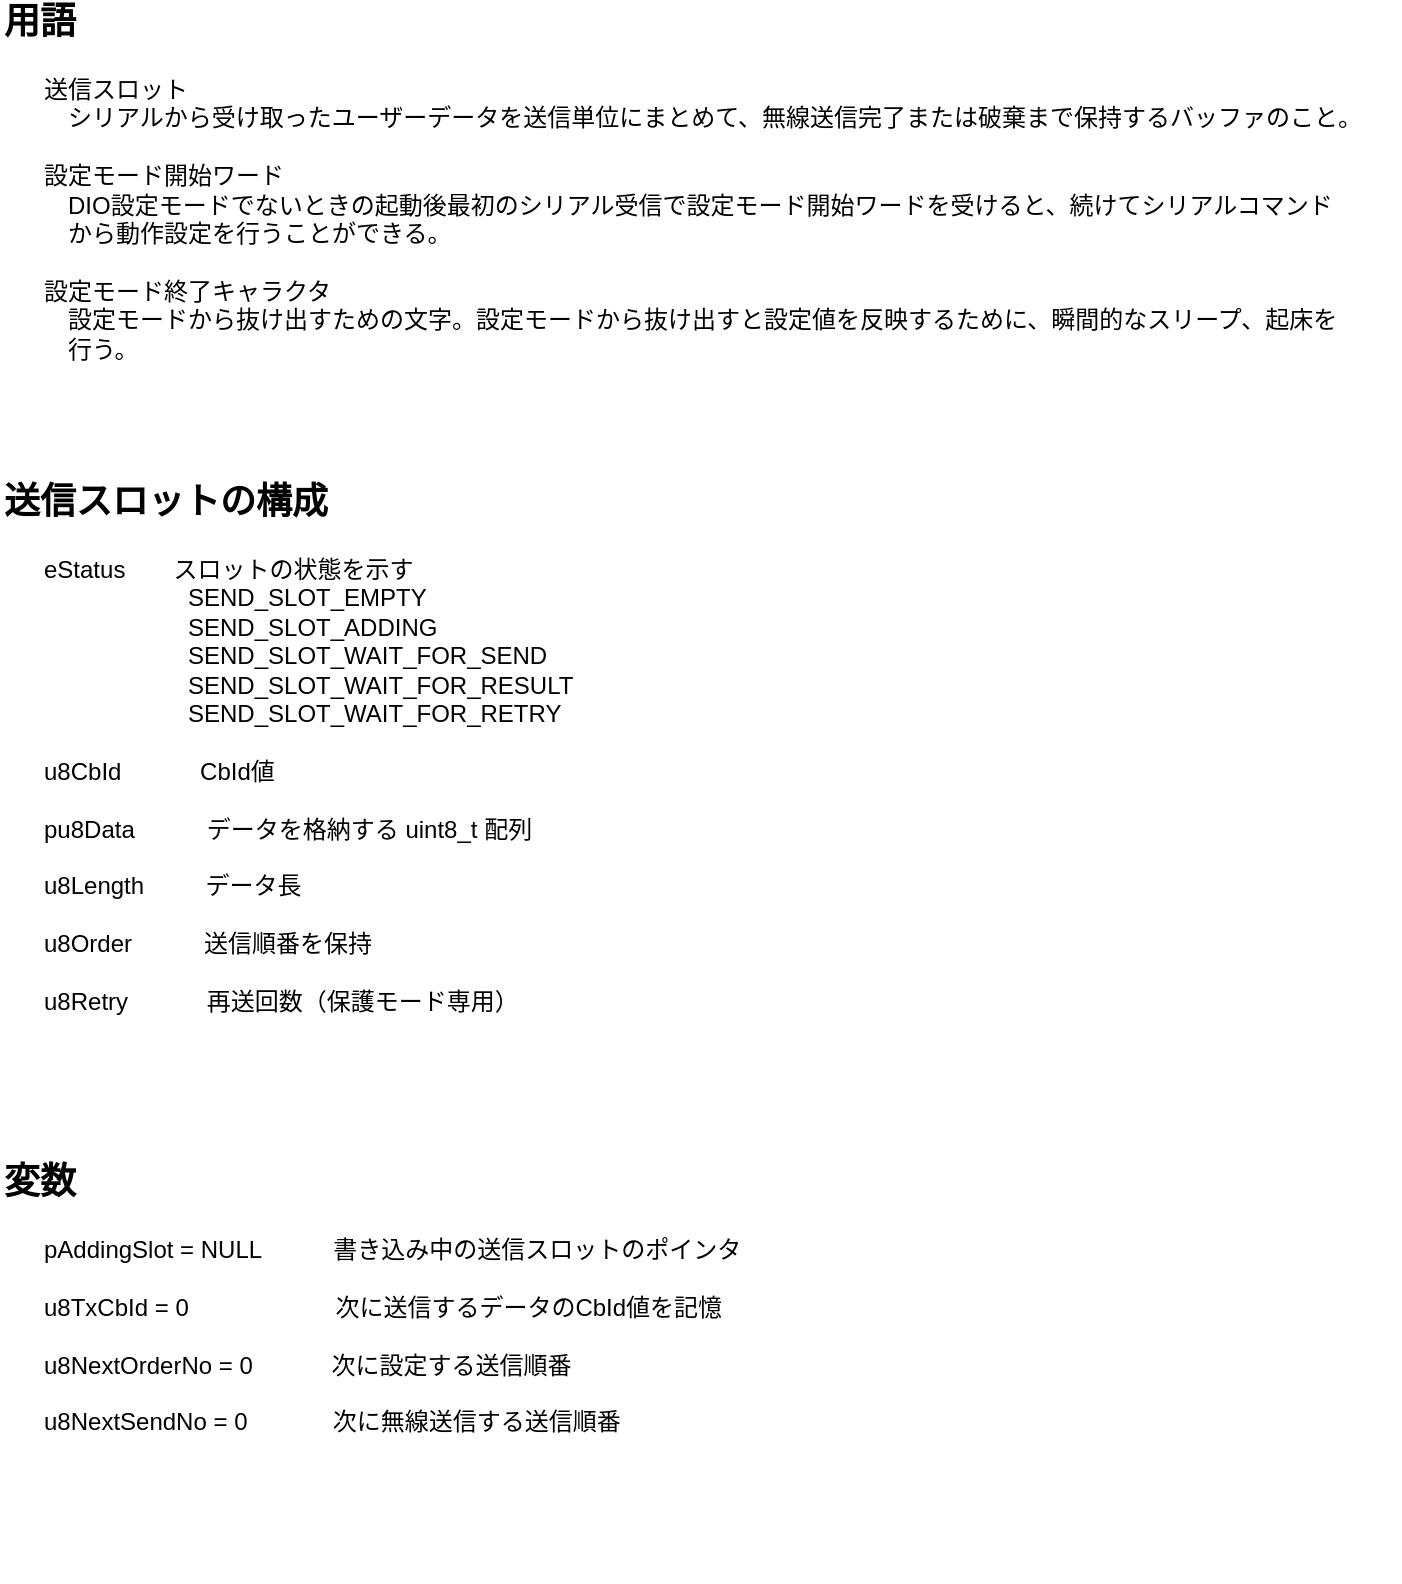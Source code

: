 <mxfile version="12.3.2" type="device" pages="5"><diagram id="QbFv4YXD948YPc8uyTt0" name="用語と変数"><mxGraphModel dx="1086" dy="846" grid="1" gridSize="10" guides="1" tooltips="1" connect="1" arrows="1" fold="1" page="1" pageScale="1" pageWidth="827" pageHeight="1169" math="0" shadow="0"><root><mxCell id="Ko2Glqv8Mco_b8JlfRPy-0"/><mxCell id="Ko2Glqv8Mco_b8JlfRPy-1" parent="Ko2Glqv8Mco_b8JlfRPy-0"/><mxCell id="0BIpGqyRBJr5qFu3ur2M-0" value="pAddingSlot = NULL　　　書き込み中の送信スロットのポインタ&lt;br&gt;&lt;br&gt;u8TxCbId = 0　　　　　&amp;nbsp; &amp;nbsp; 次に送信するデータのCbId値を記憶&lt;br&gt;&lt;br&gt;u8NextOrderNo = 0　　　 次に設定する送信順番&lt;br&gt;&lt;br&gt;u8NextSendNo = 0　　　&amp;nbsp; 次に無線送信する送信順番" style="text;html=1;strokeColor=none;fillColor=none;align=left;verticalAlign=top;whiteSpace=wrap;rounded=0;" parent="Ko2Glqv8Mco_b8JlfRPy-1" vertex="1"><mxGeometry x="100" y="690" width="510" height="180" as="geometry"/></mxCell><mxCell id="9KHZ1VeGvqOLd5n-lbLX-0" value="用語" style="text;html=1;strokeColor=none;fillColor=none;align=left;verticalAlign=middle;whiteSpace=wrap;rounded=0;fontSize=18;fontStyle=1" parent="Ko2Glqv8Mco_b8JlfRPy-1" vertex="1"><mxGeometry x="80" y="80" width="40" height="20" as="geometry"/></mxCell><mxCell id="9KHZ1VeGvqOLd5n-lbLX-1" value="変数" style="text;html=1;strokeColor=none;fillColor=none;align=left;verticalAlign=middle;whiteSpace=wrap;rounded=0;fontSize=18;fontStyle=1" parent="Ko2Glqv8Mco_b8JlfRPy-1" vertex="1"><mxGeometry x="80" y="660" width="40" height="20" as="geometry"/></mxCell><mxCell id="9KHZ1VeGvqOLd5n-lbLX-2" value="送信スロット&lt;br&gt;　シリアルから受け取ったユーザーデータを送信単位にまとめて、無線送信完了または破棄まで保持するバッファのこと。&lt;br&gt;&lt;br&gt;設定モード開始ワード&lt;br&gt;　DIO設定モードでないときの起動後最初のシリアル受信で設定モード開始ワードを受けると、続けてシリアルコマンド&lt;br&gt;　から動作設定を行うことができる。&lt;br&gt;&lt;br&gt;設定モード終了キャラクタ&lt;br&gt;　設定モードから抜け出すための文字。設定モードから抜け出すと設定値を反映するために、瞬間的なスリープ、起床を&lt;br&gt;　行う。" style="text;html=1;strokeColor=none;fillColor=none;align=left;verticalAlign=top;whiteSpace=wrap;rounded=0;" parent="Ko2Glqv8Mco_b8JlfRPy-1" vertex="1"><mxGeometry x="100" y="110" width="680" height="180" as="geometry"/></mxCell><mxCell id="v8dl9XfuLB3Z29JBZZim-0" value="eStatus　　スロットの状態を示す&lt;br&gt;　　　　　　SEND_SLOT_EMPTY&lt;br&gt;　　　　　　SEND_SLOT_ADDING&lt;br&gt;　　　　　　SEND_SLOT_WAIT_FOR_SEND&lt;br&gt;　　　　　　SEND_SLOT_WAIT_FOR_RESULT&lt;br&gt;　　　　　　SEND_SLOT_WAIT_FOR_RETRY&lt;br&gt;&lt;br&gt;u8CbId　　　 CbId値&lt;br&gt;&lt;br&gt;pu8Data　　　データを格納する uint8_t 配列&lt;br&gt;&lt;br&gt;u8Length　　&amp;nbsp; データ長&lt;br&gt;&lt;br&gt;u8Order　　　送信順番を保持&lt;br&gt;&lt;br&gt;u8Retry　　　 再送回数（保護モード専用）" style="text;html=1;strokeColor=none;fillColor=none;align=left;verticalAlign=top;whiteSpace=wrap;rounded=0;" parent="Ko2Glqv8Mco_b8JlfRPy-1" vertex="1"><mxGeometry x="100" y="350" width="510" height="250" as="geometry"/></mxCell><mxCell id="v8dl9XfuLB3Z29JBZZim-1" value="送信スロットの構成" style="text;html=1;strokeColor=none;fillColor=none;align=left;verticalAlign=middle;whiteSpace=wrap;rounded=0;fontSize=18;fontStyle=1" parent="Ko2Glqv8Mco_b8JlfRPy-1" vertex="1"><mxGeometry x="80" y="320" width="210" height="20" as="geometry"/></mxCell></root></mxGraphModel></diagram><diagram id="QYZwt9i4M2S2pmTKlbst" name="無線送信"><mxGraphModel dx="1086" dy="846" grid="1" gridSize="10" guides="1" tooltips="1" connect="1" arrows="0" fold="1" page="1" pageScale="1" pageWidth="827" pageHeight="1169" math="0" shadow="0"><root><mxCell id="0"/><mxCell id="1" parent="0"/><mxCell id="H_7pZfzaLNUkptp9gRQV-2" style="edgeStyle=orthogonalEdgeStyle;rounded=0;orthogonalLoop=1;jettySize=auto;html=1;exitX=0.5;exitY=1;exitDx=0;exitDy=0;entryX=0.5;entryY=0;entryDx=0;entryDy=0;fontSize=18;" parent="1" source="f89M8qwtcarcUwy0nDjI-3" target="H_7pZfzaLNUkptp9gRQV-1" edge="1"><mxGeometry relative="1" as="geometry"/></mxCell><mxCell id="f89M8qwtcarcUwy0nDjI-3" value="無線送信" style="rounded=1;whiteSpace=wrap;html=1;align=center;" parent="1" vertex="1"><mxGeometry x="123.5" y="235" width="120" height="60" as="geometry"/></mxCell><mxCell id="f89M8qwtcarcUwy0nDjI-21" value="無線送信&lt;br&gt;おわり" style="rounded=1;whiteSpace=wrap;html=1;align=center;" parent="1" vertex="1"><mxGeometry x="123.5" y="1040" width="120" height="65" as="geometry"/></mxCell><mxCell id="f89M8qwtcarcUwy0nDjI-32" value="&lt;h1&gt;無線送信&lt;/h1&gt;&lt;p&gt;...&lt;/p&gt;" style="text;html=1;strokeColor=none;fillColor=none;spacing=5;spacingTop=-20;whiteSpace=wrap;overflow=hidden;rounded=0;align=left;" parent="1" vertex="1"><mxGeometry x="50" y="50" width="670" height="80" as="geometry"/></mxCell><mxCell id="H_7pZfzaLNUkptp9gRQV-5" style="edgeStyle=orthogonalEdgeStyle;rounded=0;orthogonalLoop=1;jettySize=auto;html=1;exitX=0.5;exitY=1;exitDx=0;exitDy=0;entryX=0;entryY=0.5;entryDx=0;entryDy=0;fontSize=12;" parent="1" source="H_7pZfzaLNUkptp9gRQV-1" target="H_7pZfzaLNUkptp9gRQV-4" edge="1"><mxGeometry relative="1" as="geometry"/></mxCell><mxCell id="H_7pZfzaLNUkptp9gRQV-11" style="edgeStyle=orthogonalEdgeStyle;rounded=0;orthogonalLoop=1;jettySize=auto;html=1;exitX=0.5;exitY=1;exitDx=0;exitDy=0;entryX=0;entryY=0.5;entryDx=0;entryDy=0;fontSize=12;" parent="1" source="H_7pZfzaLNUkptp9gRQV-1" target="H_7pZfzaLNUkptp9gRQV-7" edge="1"><mxGeometry relative="1" as="geometry"/></mxCell><mxCell id="H_7pZfzaLNUkptp9gRQV-12" style="edgeStyle=orthogonalEdgeStyle;rounded=0;orthogonalLoop=1;jettySize=auto;html=1;exitX=0.5;exitY=1;exitDx=0;exitDy=0;entryX=0;entryY=0.5;entryDx=0;entryDy=0;fontSize=12;" parent="1" source="H_7pZfzaLNUkptp9gRQV-1" target="H_7pZfzaLNUkptp9gRQV-9" edge="1"><mxGeometry relative="1" as="geometry"/></mxCell><mxCell id="H_7pZfzaLNUkptp9gRQV-1" value="&lt;font style=&quot;font-size: 12px&quot;&gt;パケットの種類&lt;/font&gt;" style="rhombus;whiteSpace=wrap;html=1;fontSize=18;align=center;" parent="1" vertex="1"><mxGeometry x="120" y="330" width="127" height="50" as="geometry"/></mxCell><mxCell id="H_7pZfzaLNUkptp9gRQV-20" style="edgeStyle=orthogonalEdgeStyle;rounded=0;orthogonalLoop=1;jettySize=auto;html=1;fontSize=12;entryX=0.5;entryY=0;entryDx=0;entryDy=0;" parent="1" target="f89M8qwtcarcUwy0nDjI-21" edge="1"><mxGeometry relative="1" as="geometry"><mxPoint x="380" y="1030" as="targetPoint"/><Array as="points"><mxPoint x="700" y="500"/><mxPoint x="700" y="1000"/><mxPoint x="184" y="1000"/></Array><mxPoint x="623" y="500" as="sourcePoint"/></mxGeometry></mxCell><mxCell id="D9h271CYttu9hHJt_AQf-2" style="edgeStyle=orthogonalEdgeStyle;rounded=0;orthogonalLoop=1;jettySize=auto;html=1;exitX=0.5;exitY=1;exitDx=0;exitDy=0;entryX=0.211;entryY=0.05;entryDx=0;entryDy=0;entryPerimeter=0;" edge="1" parent="1" source="H_7pZfzaLNUkptp9gRQV-4" target="D9h271CYttu9hHJt_AQf-1"><mxGeometry relative="1" as="geometry"/></mxCell><mxCell id="H_7pZfzaLNUkptp9gRQV-4" value="DataType = bTxProtectMode ? 1 : 0　（送信データモード）&lt;br&gt;CbId = u8TxCbId&lt;br&gt;送信遅延 = 100msなど" style="rounded=0;whiteSpace=wrap;html=1;fontSize=12;align=left;" parent="1" vertex="1"><mxGeometry x="282.5" y="400" width="340" height="60" as="geometry"/></mxCell><mxCell id="H_7pZfzaLNUkptp9gRQV-6" value="通信開始" style="text;html=1;strokeColor=none;fillColor=none;align=left;verticalAlign=middle;whiteSpace=wrap;rounded=0;fontSize=12;" parent="1" vertex="1"><mxGeometry x="187" y="410" width="60" height="20" as="geometry"/></mxCell><mxCell id="H_7pZfzaLNUkptp9gRQV-25" style="edgeStyle=orthogonalEdgeStyle;rounded=0;orthogonalLoop=1;jettySize=auto;html=1;exitX=0.5;exitY=1;exitDx=0;exitDy=0;entryX=0.5;entryY=0;entryDx=0;entryDy=0;fontSize=12;" parent="1" source="PM-rbLeNHVU954Sr_JKM-1" target="H_7pZfzaLNUkptp9gRQV-18" edge="1"><mxGeometry relative="1" as="geometry"><Array as="points"><mxPoint x="451" y="688"/><mxPoint x="450" y="688"/></Array></mxGeometry></mxCell><mxCell id="H_7pZfzaLNUkptp9gRQV-7" value="DataType = 2 + (bTxPrevData ? 1 : 0)（直前のデータの有無）" style="rounded=0;whiteSpace=wrap;html=1;fontSize=12;align=left;" parent="1" vertex="1"><mxGeometry x="280.5" y="550" width="340" height="60" as="geometry"/></mxCell><mxCell id="H_7pZfzaLNUkptp9gRQV-8" value="データ" style="text;html=1;strokeColor=none;fillColor=none;align=left;verticalAlign=middle;whiteSpace=wrap;rounded=0;fontSize=12;" parent="1" vertex="1"><mxGeometry x="185" y="560" width="60" height="20" as="geometry"/></mxCell><mxCell id="vKR5iiXffOteVWy_z5Hz-3" style="edgeStyle=orthogonalEdgeStyle;rounded=0;orthogonalLoop=1;jettySize=auto;html=1;exitX=0.5;exitY=1;exitDx=0;exitDy=0;" edge="1" parent="1" source="H_7pZfzaLNUkptp9gRQV-9"><mxGeometry relative="1" as="geometry"><mxPoint x="450" y="1000" as="targetPoint"/></mxGeometry></mxCell><mxCell id="H_7pZfzaLNUkptp9gRQV-9" value="DataType = 0（規定なし）&lt;br&gt;CbId = 255（固定）" style="rounded=0;whiteSpace=wrap;html=1;fontSize=12;align=left;" parent="1" vertex="1"><mxGeometry x="280" y="880" width="340" height="60" as="geometry"/></mxCell><mxCell id="H_7pZfzaLNUkptp9gRQV-10" value="ビーコン" style="text;html=1;strokeColor=none;fillColor=none;align=left;verticalAlign=middle;whiteSpace=wrap;rounded=0;fontSize=12;" parent="1" vertex="1"><mxGeometry x="184.5" y="890" width="60" height="20" as="geometry"/></mxCell><mxCell id="H_7pZfzaLNUkptp9gRQV-13" value="送信内容" style="text;html=1;strokeColor=none;fillColor=none;align=left;verticalAlign=middle;whiteSpace=wrap;rounded=0;fontSize=12;" parent="1" vertex="1"><mxGeometry x="282.5" y="380" width="50" height="20" as="geometry"/></mxCell><mxCell id="H_7pZfzaLNUkptp9gRQV-14" value="送信内容" style="text;html=1;strokeColor=none;fillColor=none;align=left;verticalAlign=middle;whiteSpace=wrap;rounded=0;fontSize=12;" parent="1" vertex="1"><mxGeometry x="280.5" y="530" width="50" height="20" as="geometry"/></mxCell><mxCell id="H_7pZfzaLNUkptp9gRQV-15" value="送信内容" style="text;html=1;strokeColor=none;fillColor=none;align=left;verticalAlign=middle;whiteSpace=wrap;rounded=0;fontSize=12;" parent="1" vertex="1"><mxGeometry x="280" y="860" width="50" height="20" as="geometry"/></mxCell><mxCell id="H_7pZfzaLNUkptp9gRQV-16" value="bTxPrevData = FALSE　　　　　 直前に送信されたユーザーデータがある" style="text;html=1;strokeColor=none;fillColor=none;align=left;verticalAlign=top;whiteSpace=wrap;rounded=0;" parent="1" vertex="1"><mxGeometry x="50" y="170" width="630" height="70" as="geometry"/></mxCell><mxCell id="H_7pZfzaLNUkptp9gRQV-17" value="ローカル変数" style="text;html=1;strokeColor=none;fillColor=none;align=left;verticalAlign=middle;whiteSpace=wrap;rounded=0;fontSize=18;fontStyle=1" parent="1" vertex="1"><mxGeometry x="50" y="140" width="150" height="20" as="geometry"/></mxCell><mxCell id="vKR5iiXffOteVWy_z5Hz-4" style="edgeStyle=orthogonalEdgeStyle;rounded=0;orthogonalLoop=1;jettySize=auto;html=1;exitX=0.5;exitY=1;exitDx=0;exitDy=0;" edge="1" parent="1" source="H_7pZfzaLNUkptp9gRQV-18"><mxGeometry relative="1" as="geometry"><mxPoint x="700" y="850" as="targetPoint"/><Array as="points"><mxPoint x="450" y="850"/><mxPoint x="700" y="850"/></Array></mxGeometry></mxCell><mxCell id="H_7pZfzaLNUkptp9gRQV-18" value="bTxPrevData = 送信スロットに待機中のデータがある&lt;br&gt;　　　　　　　　　または&lt;br&gt;　　　　　　　送信スロットに書き込み中のデータがある&lt;br&gt;　　　　　　　　　または&lt;br&gt;　　　　　　　シリアル受信バッファにデータがある" style="rounded=0;whiteSpace=wrap;html=1;fontSize=12;align=left;" parent="1" vertex="1"><mxGeometry x="280" y="710" width="340" height="100" as="geometry"/></mxCell><mxCell id="H_7pZfzaLNUkptp9gRQV-23" style="edgeStyle=orthogonalEdgeStyle;rounded=0;orthogonalLoop=1;jettySize=auto;html=1;fontSize=12;exitX=0.5;exitY=1;exitDx=0;exitDy=0;entryX=0.5;entryY=0;entryDx=0;entryDy=0;" parent="1" target="f89M8qwtcarcUwy0nDjI-21" edge="1"><mxGeometry relative="1" as="geometry"><mxPoint x="700" y="900" as="sourcePoint"/><Array as="points"><mxPoint x="700" y="1000"/><mxPoint x="184" y="1000"/></Array><mxPoint x="90" y="920" as="targetPoint"/></mxGeometry></mxCell><mxCell id="P-H8dxZwqBG52K7b-WXK-1" value="パラメータ&lt;br&gt;パケットの種類&lt;br&gt;データの場合はCbId値&lt;br&gt;送信データ&lt;br&gt;" style="text;html=1;strokeColor=none;fillColor=none;align=left;verticalAlign=top;whiteSpace=wrap;rounded=0;" parent="1" vertex="1"><mxGeometry x="282.5" y="230" width="200" height="70" as="geometry"/></mxCell><mxCell id="D9h271CYttu9hHJt_AQf-1" value="u8TxCbId = (u8TxCbId + 1) &amp;amp; 127" style="rounded=0;whiteSpace=wrap;html=1;" vertex="1" parent="1"><mxGeometry x="402.5" y="480" width="220" height="40" as="geometry"/></mxCell><mxCell id="vKR5iiXffOteVWy_z5Hz-2" style="edgeStyle=orthogonalEdgeStyle;rounded=0;orthogonalLoop=1;jettySize=auto;html=1;exitX=1;exitY=0.5;exitDx=0;exitDy=0;" edge="1" parent="1" source="PM-rbLeNHVU954Sr_JKM-1"><mxGeometry relative="1" as="geometry"><mxPoint x="700" y="665" as="targetPoint"/></mxGeometry></mxCell><mxCell id="PM-rbLeNHVU954Sr_JKM-1" value="bTxProtectMode" style="rhombus;whiteSpace=wrap;html=1;" parent="1" vertex="1"><mxGeometry x="389" y="640" width="122" height="50" as="geometry"/></mxCell><mxCell id="D9h271CYttu9hHJt_AQf-3" style="edgeStyle=orthogonalEdgeStyle;rounded=0;orthogonalLoop=1;jettySize=auto;html=1;exitX=0.5;exitY=1;exitDx=0;exitDy=0;entryX=0.5;entryY=0;entryDx=0;entryDy=0;fontSize=12;" edge="1" parent="1" source="H_7pZfzaLNUkptp9gRQV-7" target="PM-rbLeNHVU954Sr_JKM-1"><mxGeometry relative="1" as="geometry"><mxPoint x="451" y="610" as="sourcePoint"/><mxPoint x="450" y="765" as="targetPoint"/><Array as="points"/></mxGeometry></mxCell></root></mxGraphModel></diagram><diagram id="nY34ciYJP2TuwOXVZ7hc" name="シリアル受信"><mxGraphModel dx="1086" dy="846" grid="1" gridSize="10" guides="1" tooltips="1" connect="1" arrows="1" fold="1" page="1" pageScale="1" pageWidth="827" pageHeight="1169" math="0" shadow="0"><root><mxCell id="TzbE94d7r-cWoUQsYpiA-0"/><mxCell id="TzbE94d7r-cWoUQsYpiA-1" parent="TzbE94d7r-cWoUQsYpiA-0"/><mxCell id="dMmdW_-ptsBmL1NIkPlI-18" style="edgeStyle=orthogonalEdgeStyle;rounded=0;orthogonalLoop=1;jettySize=auto;html=1;exitX=0.5;exitY=1;exitDx=0;exitDy=0;entryX=0.5;entryY=0;entryDx=0;entryDy=0;" parent="TzbE94d7r-cWoUQsYpiA-1" source="lP3Qb4XeWK8fjfX_IG4D-1" target="lP3Qb4XeWK8fjfX_IG4D-6" edge="1"><mxGeometry relative="1" as="geometry"><mxPoint x="180" y="210" as="targetPoint"/></mxGeometry></mxCell><mxCell id="lP3Qb4XeWK8fjfX_IG4D-1" value="シリアル受信" style="rounded=1;whiteSpace=wrap;html=1;align=center;" parent="TzbE94d7r-cWoUQsYpiA-1" vertex="1"><mxGeometry x="120" y="165" width="120" height="60" as="geometry"/></mxCell><mxCell id="lP3Qb4XeWK8fjfX_IG4D-2" value="&lt;h1&gt;シリアル受信&lt;/h1&gt;&lt;p&gt;EVENT_TICK_TIMERから呼び出される。&lt;br&gt;&lt;/p&gt;" style="text;html=1;strokeColor=none;fillColor=none;spacing=5;spacingTop=-20;whiteSpace=wrap;overflow=hidden;rounded=0;align=left;" parent="TzbE94d7r-cWoUQsYpiA-1" vertex="1"><mxGeometry x="40" y="20" width="310" height="80" as="geometry"/></mxCell><mxCell id="lP3Qb4XeWK8fjfX_IG4D-3" value="ローカル変数" style="text;html=1;strokeColor=none;fillColor=none;align=left;verticalAlign=middle;whiteSpace=wrap;rounded=0;fontSize=18;fontStyle=1" parent="TzbE94d7r-cWoUQsYpiA-1" vertex="1"><mxGeometry x="398.5" y="30" width="150" height="20" as="geometry"/></mxCell><mxCell id="lP3Qb4XeWK8fjfX_IG4D-4" value="パラメータ&lt;br&gt;bytesToRead　シリアル受信バッファにあるデータのバイト数" style="text;html=1;strokeColor=none;fillColor=none;align=left;verticalAlign=top;whiteSpace=wrap;rounded=0;" parent="TzbE94d7r-cWoUQsYpiA-1" vertex="1"><mxGeometry x="249" y="165" width="380" height="70" as="geometry"/></mxCell><mxCell id="7nxJ44TvK5cfoTGhDOqs-16" style="edgeStyle=orthogonalEdgeStyle;rounded=0;orthogonalLoop=1;jettySize=auto;html=1;exitX=0.5;exitY=1;exitDx=0;exitDy=0;entryX=0.5;entryY=0;entryDx=0;entryDy=0;" parent="TzbE94d7r-cWoUQsYpiA-1" source="lP3Qb4XeWK8fjfX_IG4D-6" target="7nxJ44TvK5cfoTGhDOqs-0" edge="1"><mxGeometry relative="1" as="geometry"/></mxCell><mxCell id="dMmdW_-ptsBmL1NIkPlI-1" style="edgeStyle=orthogonalEdgeStyle;rounded=0;orthogonalLoop=1;jettySize=auto;html=1;exitX=1;exitY=0.5;exitDx=0;exitDy=0;entryX=0.5;entryY=0;entryDx=0;entryDy=0;" parent="TzbE94d7r-cWoUQsYpiA-1" source="lP3Qb4XeWK8fjfX_IG4D-6" target="dMmdW_-ptsBmL1NIkPlI-0" edge="1"><mxGeometry relative="1" as="geometry"><Array as="points"><mxPoint x="810" y="305"/><mxPoint x="810" y="1060"/><mxPoint x="180" y="1060"/></Array></mxGeometry></mxCell><mxCell id="lP3Qb4XeWK8fjfX_IG4D-6" value="bytesToRead == 0" style="rhombus;whiteSpace=wrap;html=1;align=center;" parent="TzbE94d7r-cWoUQsYpiA-1" vertex="1"><mxGeometry x="100" y="280" width="159" height="50" as="geometry"/></mxCell><mxCell id="7nxJ44TvK5cfoTGhDOqs-2" style="edgeStyle=orthogonalEdgeStyle;rounded=0;orthogonalLoop=1;jettySize=auto;html=1;exitX=1;exitY=0.5;exitDx=0;exitDy=0;entryX=0.5;entryY=0;entryDx=0;entryDy=0;" parent="TzbE94d7r-cWoUQsYpiA-1" source="7nxJ44TvK5cfoTGhDOqs-0" target="7nxJ44TvK5cfoTGhDOqs-1" edge="1"><mxGeometry relative="1" as="geometry"/></mxCell><mxCell id="7nxJ44TvK5cfoTGhDOqs-13" style="edgeStyle=orthogonalEdgeStyle;rounded=0;orthogonalLoop=1;jettySize=auto;html=1;exitX=0.5;exitY=1;exitDx=0;exitDy=0;entryX=0.5;entryY=0;entryDx=0;entryDy=0;" parent="TzbE94d7r-cWoUQsYpiA-1" source="7nxJ44TvK5cfoTGhDOqs-0" target="7nxJ44TvK5cfoTGhDOqs-12" edge="1"><mxGeometry relative="1" as="geometry"/></mxCell><mxCell id="7nxJ44TvK5cfoTGhDOqs-0" value="pAddingSlot == NULL" style="rhombus;whiteSpace=wrap;html=1;align=center;" parent="TzbE94d7r-cWoUQsYpiA-1" vertex="1"><mxGeometry x="100" y="350" width="159" height="50" as="geometry"/></mxCell><mxCell id="7nxJ44TvK5cfoTGhDOqs-4" style="edgeStyle=orthogonalEdgeStyle;rounded=0;orthogonalLoop=1;jettySize=auto;html=1;exitX=0.5;exitY=1;exitDx=0;exitDy=0;entryX=0.5;entryY=0;entryDx=0;entryDy=0;" parent="TzbE94d7r-cWoUQsYpiA-1" source="7nxJ44TvK5cfoTGhDOqs-1" target="7nxJ44TvK5cfoTGhDOqs-3" edge="1"><mxGeometry relative="1" as="geometry"/></mxCell><mxCell id="7nxJ44TvK5cfoTGhDOqs-1" value="pAddingSlot に空きスロットのポインタを格納" style="rounded=0;whiteSpace=wrap;html=1;align=center;" parent="TzbE94d7r-cWoUQsYpiA-1" vertex="1"><mxGeometry x="279" y="400" width="280" height="40" as="geometry"/></mxCell><mxCell id="7nxJ44TvK5cfoTGhDOqs-7" style="edgeStyle=orthogonalEdgeStyle;rounded=0;orthogonalLoop=1;jettySize=auto;html=1;exitX=1;exitY=0.5;exitDx=0;exitDy=0;entryX=0.5;entryY=0;entryDx=0;entryDy=0;" parent="TzbE94d7r-cWoUQsYpiA-1" source="7nxJ44TvK5cfoTGhDOqs-3" target="7nxJ44TvK5cfoTGhDOqs-6" edge="1"><mxGeometry relative="1" as="geometry"/></mxCell><mxCell id="MnyetJXKmhb-Djnmbecc-2" style="edgeStyle=orthogonalEdgeStyle;rounded=0;orthogonalLoop=1;jettySize=auto;html=1;exitX=0.5;exitY=1;exitDx=0;exitDy=0;entryX=0.5;entryY=0;entryDx=0;entryDy=0;" parent="TzbE94d7r-cWoUQsYpiA-1" source="7nxJ44TvK5cfoTGhDOqs-3" target="7nxJ44TvK5cfoTGhDOqs-12" edge="1"><mxGeometry relative="1" as="geometry"><Array as="points"><mxPoint x="419" y="540"/><mxPoint x="180" y="540"/></Array></mxGeometry></mxCell><mxCell id="7nxJ44TvK5cfoTGhDOqs-3" value="pAddingSlot == NULL" style="rhombus;whiteSpace=wrap;html=1;align=center;" parent="TzbE94d7r-cWoUQsYpiA-1" vertex="1"><mxGeometry x="339.5" y="465" width="159" height="50" as="geometry"/></mxCell><mxCell id="dMmdW_-ptsBmL1NIkPlI-16" style="edgeStyle=orthogonalEdgeStyle;rounded=0;orthogonalLoop=1;jettySize=auto;html=1;exitX=0.5;exitY=1;exitDx=0;exitDy=0;entryX=0.5;entryY=0;entryDx=0;entryDy=0;" parent="TzbE94d7r-cWoUQsYpiA-1" source="7nxJ44TvK5cfoTGhDOqs-5" target="dMmdW_-ptsBmL1NIkPlI-0" edge="1"><mxGeometry relative="1" as="geometry"><mxPoint x="810" y="730" as="targetPoint"/><Array as="points"><mxPoint x="549" y="700"/><mxPoint x="790" y="700"/><mxPoint x="790" y="1060"/><mxPoint x="180" y="1060"/></Array></mxGeometry></mxCell><mxCell id="7nxJ44TvK5cfoTGhDOqs-5" value="シリアル送信停止フラグを立てる" style="rounded=0;whiteSpace=wrap;html=1;align=center;" parent="TzbE94d7r-cWoUQsYpiA-1" vertex="1"><mxGeometry x="448.5" y="630" width="200" height="40" as="geometry"/></mxCell><mxCell id="dMmdW_-ptsBmL1NIkPlI-14" style="edgeStyle=orthogonalEdgeStyle;rounded=0;orthogonalLoop=1;jettySize=auto;html=1;exitX=1;exitY=0.5;exitDx=0;exitDy=0;entryX=0.5;entryY=0;entryDx=0;entryDy=0;" parent="TzbE94d7r-cWoUQsYpiA-1" source="7nxJ44TvK5cfoTGhDOqs-6" target="dMmdW_-ptsBmL1NIkPlI-0" edge="1"><mxGeometry relative="1" as="geometry"><Array as="points"><mxPoint x="790" y="580"/><mxPoint x="790" y="1060"/><mxPoint x="180" y="1060"/></Array></mxGeometry></mxCell><mxCell id="dMmdW_-ptsBmL1NIkPlI-15" style="edgeStyle=orthogonalEdgeStyle;rounded=0;orthogonalLoop=1;jettySize=auto;html=1;exitX=0.5;exitY=1;exitDx=0;exitDy=0;entryX=0.5;entryY=0;entryDx=0;entryDy=0;" parent="TzbE94d7r-cWoUQsYpiA-1" source="7nxJ44TvK5cfoTGhDOqs-6" target="7nxJ44TvK5cfoTGhDOqs-5" edge="1"><mxGeometry relative="1" as="geometry"/></mxCell><mxCell id="7nxJ44TvK5cfoTGhDOqs-6" value="bHwFlowControl" style="rhombus;whiteSpace=wrap;html=1;align=center;" parent="TzbE94d7r-cWoUQsYpiA-1" vertex="1"><mxGeometry x="469" y="554.5" width="159" height="50" as="geometry"/></mxCell><mxCell id="7nxJ44TvK5cfoTGhDOqs-9" value="Yes" style="text;html=1;strokeColor=none;fillColor=none;align=center;verticalAlign=middle;whiteSpace=wrap;rounded=0;" parent="TzbE94d7r-cWoUQsYpiA-1" vertex="1"><mxGeometry x="619" y="554.5" width="40" height="20" as="geometry"/></mxCell><mxCell id="7nxJ44TvK5cfoTGhDOqs-10" value="Yes　スロットに空きが無い" style="text;html=1;strokeColor=none;fillColor=none;align=left;verticalAlign=middle;whiteSpace=wrap;rounded=0;" parent="TzbE94d7r-cWoUQsYpiA-1" vertex="1"><mxGeometry x="492.5" y="465" width="190" height="20" as="geometry"/></mxCell><mxCell id="vnlvWEc13RUYr_gKi4am-4" style="edgeStyle=orthogonalEdgeStyle;rounded=0;orthogonalLoop=1;jettySize=auto;html=1;exitX=0.5;exitY=1;exitDx=0;exitDy=0;entryX=0.5;entryY=0;entryDx=0;entryDy=0;" parent="TzbE94d7r-cWoUQsYpiA-1" source="7nxJ44TvK5cfoTGhDOqs-12" target="vnlvWEc13RUYr_gKi4am-3" edge="1"><mxGeometry relative="1" as="geometry"/></mxCell><mxCell id="7nxJ44TvK5cfoTGhDOqs-12" value="シリアルから1バイト読んでスロットに保存する&lt;br&gt;bytesToRead = bytesToRead -1&amp;nbsp;" style="rounded=0;whiteSpace=wrap;html=1;align=left;" parent="TzbE94d7r-cWoUQsYpiA-1" vertex="1"><mxGeometry x="90" y="565" width="179" height="66" as="geometry"/></mxCell><mxCell id="vnlvWEc13RUYr_gKi4am-2" value="bAcceptEnterSettingMode = ! bDioSettingMode&lt;br&gt;bSettingMode = FALSE" style="text;html=1;strokeColor=none;fillColor=none;align=left;verticalAlign=top;whiteSpace=wrap;rounded=0;" parent="TzbE94d7r-cWoUQsYpiA-1" vertex="1"><mxGeometry x="398.5" y="50" width="284" height="60" as="geometry"/></mxCell><mxCell id="vnlvWEc13RUYr_gKi4am-9" style="edgeStyle=orthogonalEdgeStyle;rounded=0;orthogonalLoop=1;jettySize=auto;html=1;exitX=1;exitY=0.5;exitDx=0;exitDy=0;entryX=0.5;entryY=0;entryDx=0;entryDy=0;" parent="TzbE94d7r-cWoUQsYpiA-1" source="vnlvWEc13RUYr_gKi4am-3" target="vnlvWEc13RUYr_gKi4am-6" edge="1"><mxGeometry relative="1" as="geometry"><mxPoint x="370" y="739" as="targetPoint"/></mxGeometry></mxCell><mxCell id="dMmdW_-ptsBmL1NIkPlI-5" style="edgeStyle=orthogonalEdgeStyle;rounded=0;orthogonalLoop=1;jettySize=auto;html=1;exitX=0.5;exitY=1;exitDx=0;exitDy=0;entryX=0.5;entryY=0;entryDx=0;entryDy=0;" parent="TzbE94d7r-cWoUQsYpiA-1" source="vnlvWEc13RUYr_gKi4am-3" target="vnlvWEc13RUYr_gKi4am-12" edge="1"><mxGeometry relative="1" as="geometry"/></mxCell><mxCell id="vnlvWEc13RUYr_gKi4am-3" value="bAcceptEnterSettingMode" style="rhombus;whiteSpace=wrap;html=1;align=center;" parent="TzbE94d7r-cWoUQsYpiA-1" vertex="1"><mxGeometry x="100.5" y="679" width="159" height="50" as="geometry"/></mxCell><mxCell id="vnlvWEc13RUYr_gKi4am-11" style="edgeStyle=orthogonalEdgeStyle;rounded=0;orthogonalLoop=1;jettySize=auto;html=1;exitX=0.5;exitY=1;exitDx=0;exitDy=0;entryX=0.5;entryY=0;entryDx=0;entryDy=0;" parent="TzbE94d7r-cWoUQsYpiA-1" source="vnlvWEc13RUYr_gKi4am-6" target="vnlvWEc13RUYr_gKi4am-10" edge="1"><mxGeometry relative="1" as="geometry"/></mxCell><mxCell id="vnlvWEc13RUYr_gKi4am-6" value="&lt;span style=&quot;white-space: normal&quot;&gt;スロットのデータが設定モード開始ワードと部分一致している間は bAcceptEnterSettingMode を TRUE に保つ。&lt;/span&gt;" style="rounded=0;whiteSpace=wrap;html=1;align=left;" parent="TzbE94d7r-cWoUQsYpiA-1" vertex="1"><mxGeometry x="375" y="739" width="294" height="60" as="geometry"/></mxCell><mxCell id="dMmdW_-ptsBmL1NIkPlI-4" style="edgeStyle=orthogonalEdgeStyle;rounded=0;orthogonalLoop=1;jettySize=auto;html=1;exitX=1;exitY=0.5;exitDx=0;exitDy=0;" parent="TzbE94d7r-cWoUQsYpiA-1" source="vnlvWEc13RUYr_gKi4am-10" target="dMmdW_-ptsBmL1NIkPlI-3" edge="1"><mxGeometry relative="1" as="geometry"><mxPoint x="685" y="888" as="targetPoint"/></mxGeometry></mxCell><mxCell id="MnyetJXKmhb-Djnmbecc-1" style="edgeStyle=orthogonalEdgeStyle;rounded=0;orthogonalLoop=1;jettySize=auto;html=1;exitX=0.5;exitY=1;exitDx=0;exitDy=0;" parent="TzbE94d7r-cWoUQsYpiA-1" source="vnlvWEc13RUYr_gKi4am-10" edge="1"><mxGeometry relative="1" as="geometry"><mxPoint x="180" y="990" as="targetPoint"/><Array as="points"><mxPoint x="522" y="990"/></Array></mxGeometry></mxCell><mxCell id="vnlvWEc13RUYr_gKi4am-10" value="&lt;span style=&quot;text-align: left&quot;&gt;完全に&lt;br&gt;設定モード開始ワード&lt;br&gt;と合致&lt;/span&gt;" style="rhombus;whiteSpace=wrap;html=1;align=center;" parent="TzbE94d7r-cWoUQsYpiA-1" vertex="1"><mxGeometry x="435" y="818" width="174" height="61" as="geometry"/></mxCell><mxCell id="dMmdW_-ptsBmL1NIkPlI-2" style="edgeStyle=orthogonalEdgeStyle;rounded=0;orthogonalLoop=1;jettySize=auto;html=1;exitX=0.5;exitY=1;exitDx=0;exitDy=0;" parent="TzbE94d7r-cWoUQsYpiA-1" source="vnlvWEc13RUYr_gKi4am-12" edge="1"><mxGeometry relative="1" as="geometry"><Array as="points"><mxPoint x="180" y="1030"/><mxPoint x="30" y="1030"/><mxPoint x="30" y="260"/><mxPoint x="180" y="260"/></Array><mxPoint x="180" y="260" as="targetPoint"/></mxGeometry></mxCell><mxCell id="dMmdW_-ptsBmL1NIkPlI-10" style="edgeStyle=orthogonalEdgeStyle;rounded=0;orthogonalLoop=1;jettySize=auto;html=1;exitX=1;exitY=0.5;exitDx=0;exitDy=0;entryX=0.5;entryY=0;entryDx=0;entryDy=0;" parent="TzbE94d7r-cWoUQsYpiA-1" source="vnlvWEc13RUYr_gKi4am-12" target="vnlvWEc13RUYr_gKi4am-13" edge="1"><mxGeometry relative="1" as="geometry"/></mxCell><mxCell id="vnlvWEc13RUYr_gKi4am-12" value="データ長が104バイトに到達" style="rhombus;whiteSpace=wrap;html=1;align=center;" parent="TzbE94d7r-cWoUQsYpiA-1" vertex="1"><mxGeometry x="100.5" y="788.5" width="159" height="50" as="geometry"/></mxCell><mxCell id="MnyetJXKmhb-Djnmbecc-0" style="edgeStyle=orthogonalEdgeStyle;rounded=0;orthogonalLoop=1;jettySize=auto;html=1;exitX=0.5;exitY=1;exitDx=0;exitDy=0;" parent="TzbE94d7r-cWoUQsYpiA-1" source="vnlvWEc13RUYr_gKi4am-13" edge="1"><mxGeometry relative="1" as="geometry"><mxPoint x="180" y="970" as="targetPoint"/><Array as="points"><mxPoint x="329" y="970"/><mxPoint x="180" y="970"/></Array></mxGeometry></mxCell><mxCell id="vnlvWEc13RUYr_gKi4am-13" value="スロットステータスを送信待ちに変更&lt;br&gt;送信順番を設定&lt;br&gt;CbId値を設定&lt;br&gt;pAddingSlot = NULL" style="rounded=0;whiteSpace=wrap;html=1;align=left;" parent="TzbE94d7r-cWoUQsYpiA-1" vertex="1"><mxGeometry x="209.5" y="869" width="239" height="70" as="geometry"/></mxCell><mxCell id="dMmdW_-ptsBmL1NIkPlI-0" value="シリアル受信&lt;br&gt;おわり&lt;br&gt;返り値: bytesToRead" style="rounded=1;whiteSpace=wrap;html=1;align=center;" parent="TzbE94d7r-cWoUQsYpiA-1" vertex="1"><mxGeometry x="109.5" y="1090" width="141" height="60" as="geometry"/></mxCell><mxCell id="dMmdW_-ptsBmL1NIkPlI-12" style="edgeStyle=orthogonalEdgeStyle;rounded=0;orthogonalLoop=1;jettySize=auto;html=1;exitX=0.5;exitY=1;exitDx=0;exitDy=0;entryX=0.5;entryY=0;entryDx=0;entryDy=0;" parent="TzbE94d7r-cWoUQsYpiA-1" source="dMmdW_-ptsBmL1NIkPlI-3" target="dMmdW_-ptsBmL1NIkPlI-0" edge="1"><mxGeometry relative="1" as="geometry"><mxPoint x="350" y="1030" as="targetPoint"/><Array as="points"><mxPoint x="690" y="1060"/><mxPoint x="180" y="1060"/></Array></mxGeometry></mxCell><mxCell id="dMmdW_-ptsBmL1NIkPlI-3" value="bSettingMode = TRUE" style="rounded=0;whiteSpace=wrap;html=1;align=center;" parent="TzbE94d7r-cWoUQsYpiA-1" vertex="1"><mxGeometry x="609" y="883.5" width="161" height="41" as="geometry"/></mxCell><mxCell id="dMmdW_-ptsBmL1NIkPlI-7" value="Yes" style="text;html=1;strokeColor=none;fillColor=none;align=center;verticalAlign=middle;whiteSpace=wrap;rounded=0;" parent="TzbE94d7r-cWoUQsYpiA-1" vertex="1"><mxGeometry x="604" y="828.5" width="40" height="20" as="geometry"/></mxCell></root></mxGraphModel></diagram><diagram id="dpWfKPAdRI3kGLqoBRje" name="送信スロット処理"><mxGraphModel dx="1086" dy="846" grid="1" gridSize="10" guides="1" tooltips="1" connect="1" arrows="1" fold="1" page="1" pageScale="1" pageWidth="827" pageHeight="1169" math="0" shadow="0"><root><mxCell id="BVx7bZLUHqImJa2CXmkP-0"/><mxCell id="BVx7bZLUHqImJa2CXmkP-1" parent="BVx7bZLUHqImJa2CXmkP-0"/><mxCell id="bLYkQerX9lE6RZI1vw5r-0" value="&lt;h1&gt;送信スロット処理&lt;/h1&gt;&lt;p&gt;&lt;/p&gt;EVENT_TICK_TIMERから呼び出される。&lt;br&gt;通信が開始されるまで呼び出さないこと" style="text;html=1;strokeColor=none;fillColor=none;spacing=5;spacingTop=-20;whiteSpace=wrap;overflow=hidden;rounded=0;" parent="BVx7bZLUHqImJa2CXmkP-1" vertex="1"><mxGeometry x="20" y="20" width="400" height="120" as="geometry"/></mxCell><mxCell id="EXlRXmA0TcyNtOTQ3Dhy-34" style="edgeStyle=orthogonalEdgeStyle;rounded=0;orthogonalLoop=1;jettySize=auto;html=1;exitX=0.5;exitY=1;exitDx=0;exitDy=0;entryX=0.5;entryY=0;entryDx=0;entryDy=0;" parent="BVx7bZLUHqImJa2CXmkP-1" source="YcGt3I-423Y5TRtEPEL_-0" target="EXlRXmA0TcyNtOTQ3Dhy-32" edge="1"><mxGeometry relative="1" as="geometry"/></mxCell><mxCell id="YcGt3I-423Y5TRtEPEL_-0" value="送信スロット処理" style="rounded=1;whiteSpace=wrap;html=1;" parent="BVx7bZLUHqImJa2CXmkP-1" vertex="1"><mxGeometry x="439.5" y="130" width="120" height="60" as="geometry"/></mxCell><mxCell id="78Bl3DNxGaAlitiqhnyz-1" style="edgeStyle=orthogonalEdgeStyle;rounded=0;orthogonalLoop=1;jettySize=auto;html=1;exitX=0.5;exitY=1;exitDx=0;exitDy=0;entryX=0.5;entryY=0;entryDx=0;entryDy=0;" parent="BVx7bZLUHqImJa2CXmkP-1" source="7p3hAJKJEIlkPG0zmu-S-0" target="TuGSCd5TFxfn5wbbF6hy-0" edge="1"><mxGeometry relative="1" as="geometry"/></mxCell><mxCell id="7p3hAJKJEIlkPG0zmu-S-0" value="送信スロット内で&lt;br&gt;送信待ち、かつ&lt;br&gt;u8Order == u8NextSendNo&lt;br&gt;を探す" style="rounded=0;whiteSpace=wrap;html=1;" parent="BVx7bZLUHqImJa2CXmkP-1" vertex="1"><mxGeometry x="410" y="739" width="180" height="75" as="geometry"/></mxCell><mxCell id="78Bl3DNxGaAlitiqhnyz-2" style="edgeStyle=orthogonalEdgeStyle;rounded=0;orthogonalLoop=1;jettySize=auto;html=1;exitX=0.5;exitY=1;exitDx=0;exitDy=0;entryX=0.5;entryY=0;entryDx=0;entryDy=0;" parent="BVx7bZLUHqImJa2CXmkP-1" source="TuGSCd5TFxfn5wbbF6hy-0" target="MBo1N3-2U8aOQBCJglX7-0" edge="1"><mxGeometry relative="1" as="geometry"><mxPoint x="500" y="904" as="targetPoint"/></mxGeometry></mxCell><mxCell id="EXlRXmA0TcyNtOTQ3Dhy-39" style="edgeStyle=orthogonalEdgeStyle;rounded=0;orthogonalLoop=1;jettySize=auto;html=1;exitX=0;exitY=0.5;exitDx=0;exitDy=0;" parent="BVx7bZLUHqImJa2CXmkP-1" source="TuGSCd5TFxfn5wbbF6hy-0" edge="1"><mxGeometry relative="1" as="geometry"><mxPoint x="280" y="1070" as="targetPoint"/></mxGeometry></mxCell><mxCell id="TuGSCd5TFxfn5wbbF6hy-0" value="見つからない" style="rhombus;whiteSpace=wrap;html=1;" parent="BVx7bZLUHqImJa2CXmkP-1" vertex="1"><mxGeometry x="445" y="834" width="110" height="40" as="geometry"/></mxCell><mxCell id="78Bl3DNxGaAlitiqhnyz-3" style="edgeStyle=orthogonalEdgeStyle;rounded=0;orthogonalLoop=1;jettySize=auto;html=1;exitX=0.5;exitY=1;exitDx=0;exitDy=0;entryX=0.5;entryY=0;entryDx=0;entryDy=0;" parent="BVx7bZLUHqImJa2CXmkP-1" source="MBo1N3-2U8aOQBCJglX7-0" target="78Bl3DNxGaAlitiqhnyz-0" edge="1"><mxGeometry relative="1" as="geometry"/></mxCell><mxCell id="MBo1N3-2U8aOQBCJglX7-0" value="無線送信&lt;br&gt;CbIdを指定" style="shape=process;whiteSpace=wrap;html=1;backgroundOutline=1;" parent="BVx7bZLUHqImJa2CXmkP-1" vertex="1"><mxGeometry x="440.5" y="899" width="120" height="60" as="geometry"/></mxCell><mxCell id="EXlRXmA0TcyNtOTQ3Dhy-40" style="edgeStyle=orthogonalEdgeStyle;rounded=0;orthogonalLoop=1;jettySize=auto;html=1;exitX=0.5;exitY=1;exitDx=0;exitDy=0;entryX=0.5;entryY=0;entryDx=0;entryDy=0;" parent="BVx7bZLUHqImJa2CXmkP-1" source="78Bl3DNxGaAlitiqhnyz-0" target="EXlRXmA0TcyNtOTQ3Dhy-4" edge="1"><mxGeometry relative="1" as="geometry"/></mxCell><mxCell id="78Bl3DNxGaAlitiqhnyz-0" value="ステータスを結果待ちに変更する&lt;br&gt;u8NextSendNo++" style="rounded=0;whiteSpace=wrap;html=1;align=left;" parent="BVx7bZLUHqImJa2CXmkP-1" vertex="1"><mxGeometry x="395.5" y="985" width="210" height="55" as="geometry"/></mxCell><mxCell id="EXlRXmA0TcyNtOTQ3Dhy-26" style="edgeStyle=orthogonalEdgeStyle;rounded=0;orthogonalLoop=1;jettySize=auto;html=1;exitX=0.5;exitY=1;exitDx=0;exitDy=0;entryX=0.5;entryY=0;entryDx=0;entryDy=0;" parent="BVx7bZLUHqImJa2CXmkP-1" source="5j5tgtU-xn96yfQ-xi55-3" target="h9a1BO8tldxJXQPv3I5S-1" edge="1"><mxGeometry relative="1" as="geometry"/></mxCell><mxCell id="5j5tgtU-xn96yfQ-xi55-3" value="送信スロット内でリトライ送信待ちのu8Orderの中から&lt;br&gt;最も若いスロットを抽出する" style="rounded=0;whiteSpace=wrap;html=1;align=center;" parent="BVx7bZLUHqImJa2CXmkP-1" vertex="1"><mxGeometry x="379.5" y="375" width="241" height="55" as="geometry"/></mxCell><mxCell id="ZCPROyHIqCtu0pHvQHWf-1" style="edgeStyle=orthogonalEdgeStyle;rounded=0;orthogonalLoop=1;jettySize=auto;html=1;exitX=0.5;exitY=1;exitDx=0;exitDy=0;entryX=0.5;entryY=0;entryDx=0;entryDy=0;" parent="BVx7bZLUHqImJa2CXmkP-1" source="h9a1BO8tldxJXQPv3I5S-1" target="ZCPROyHIqCtu0pHvQHWf-0" edge="1"><mxGeometry relative="1" as="geometry"><mxPoint x="500" y="450" as="targetPoint"/></mxGeometry></mxCell><mxCell id="EXlRXmA0TcyNtOTQ3Dhy-31" style="edgeStyle=orthogonalEdgeStyle;rounded=0;orthogonalLoop=1;jettySize=auto;html=1;exitX=1;exitY=0.5;exitDx=0;exitDy=0;entryX=0.5;entryY=0;entryDx=0;entryDy=0;" parent="BVx7bZLUHqImJa2CXmkP-1" source="h9a1BO8tldxJXQPv3I5S-1" target="7p3hAJKJEIlkPG0zmu-S-0" edge="1"><mxGeometry relative="1" as="geometry"><mxPoint x="500" y="720" as="targetPoint"/><Array as="points"><mxPoint x="660" y="470"/><mxPoint x="660" y="700"/><mxPoint x="500" y="700"/></Array></mxGeometry></mxCell><mxCell id="h9a1BO8tldxJXQPv3I5S-1" value="見つからない" style="rhombus;whiteSpace=wrap;html=1;" parent="BVx7bZLUHqImJa2CXmkP-1" vertex="1"><mxGeometry x="444.5" y="450" width="110" height="40" as="geometry"/></mxCell><mxCell id="EXlRXmA0TcyNtOTQ3Dhy-28" style="edgeStyle=orthogonalEdgeStyle;rounded=0;orthogonalLoop=1;jettySize=auto;html=1;exitX=0.5;exitY=1;exitDx=0;exitDy=0;entryX=0.5;entryY=0;entryDx=0;entryDy=0;" parent="BVx7bZLUHqImJa2CXmkP-1" source="ZCPROyHIqCtu0pHvQHWf-0" target="2lnMjRsR2QABJIIyOTBW-0" edge="1"><mxGeometry relative="1" as="geometry"/></mxCell><mxCell id="ZCPROyHIqCtu0pHvQHWf-0" value="無線送信&lt;br&gt;CbIdを指定" style="shape=process;whiteSpace=wrap;html=1;backgroundOutline=1;" parent="BVx7bZLUHqImJa2CXmkP-1" vertex="1"><mxGeometry x="440" y="520" width="120" height="60" as="geometry"/></mxCell><mxCell id="EXlRXmA0TcyNtOTQ3Dhy-38" style="edgeStyle=orthogonalEdgeStyle;rounded=0;orthogonalLoop=1;jettySize=auto;html=1;exitX=0.5;exitY=1;exitDx=0;exitDy=0;" parent="BVx7bZLUHqImJa2CXmkP-1" source="2lnMjRsR2QABJIIyOTBW-0" edge="1"><mxGeometry relative="1" as="geometry"><mxPoint x="200" y="680" as="targetPoint"/><Array as="points"><mxPoint x="501" y="680"/></Array></mxGeometry></mxCell><mxCell id="2lnMjRsR2QABJIIyOTBW-0" value="ステータスを結果待ちに変更する" style="rounded=0;whiteSpace=wrap;html=1;align=left;" parent="BVx7bZLUHqImJa2CXmkP-1" vertex="1"><mxGeometry x="403" y="609" width="195" height="41" as="geometry"/></mxCell><mxCell id="EXlRXmA0TcyNtOTQ3Dhy-4" value="送信スロット処理&lt;br&gt;おわり" style="rounded=1;whiteSpace=wrap;html=1;" parent="BVx7bZLUHqImJa2CXmkP-1" vertex="1"><mxGeometry x="440.5" y="1100" width="120" height="60" as="geometry"/></mxCell><mxCell id="EXlRXmA0TcyNtOTQ3Dhy-25" style="edgeStyle=orthogonalEdgeStyle;rounded=0;orthogonalLoop=1;jettySize=auto;html=1;exitX=0.5;exitY=1;exitDx=0;exitDy=0;entryX=0.5;entryY=0;entryDx=0;entryDy=0;" parent="BVx7bZLUHqImJa2CXmkP-1" source="EXlRXmA0TcyNtOTQ3Dhy-23" target="5j5tgtU-xn96yfQ-xi55-3" edge="1"><mxGeometry relative="1" as="geometry"/></mxCell><mxCell id="EXlRXmA0TcyNtOTQ3Dhy-37" style="edgeStyle=orthogonalEdgeStyle;rounded=0;orthogonalLoop=1;jettySize=auto;html=1;exitX=0;exitY=0.5;exitDx=0;exitDy=0;" parent="BVx7bZLUHqImJa2CXmkP-1" source="EXlRXmA0TcyNtOTQ3Dhy-23" edge="1"><mxGeometry relative="1" as="geometry"><mxPoint x="199.5" y="315" as="targetPoint"/></mxGeometry></mxCell><mxCell id="EXlRXmA0TcyNtOTQ3Dhy-23" value="送信スロット内で送信結果待ち、&lt;br&gt;かつリトライが1以上のデータがある" style="rhombus;whiteSpace=wrap;html=1;align=center;" parent="BVx7bZLUHqImJa2CXmkP-1" vertex="1"><mxGeometry x="399.5" y="280" width="200" height="70" as="geometry"/></mxCell><mxCell id="EXlRXmA0TcyNtOTQ3Dhy-35" style="edgeStyle=orthogonalEdgeStyle;rounded=0;orthogonalLoop=1;jettySize=auto;html=1;exitX=0.5;exitY=1;exitDx=0;exitDy=0;entryX=0.5;entryY=0;entryDx=0;entryDy=0;" parent="BVx7bZLUHqImJa2CXmkP-1" source="EXlRXmA0TcyNtOTQ3Dhy-32" target="EXlRXmA0TcyNtOTQ3Dhy-23" edge="1"><mxGeometry relative="1" as="geometry"/></mxCell><mxCell id="EXlRXmA0TcyNtOTQ3Dhy-36" style="edgeStyle=orthogonalEdgeStyle;rounded=0;orthogonalLoop=1;jettySize=auto;html=1;exitX=0;exitY=0.5;exitDx=0;exitDy=0;entryX=0.5;entryY=0;entryDx=0;entryDy=0;" parent="BVx7bZLUHqImJa2CXmkP-1" source="EXlRXmA0TcyNtOTQ3Dhy-32" target="EXlRXmA0TcyNtOTQ3Dhy-4" edge="1"><mxGeometry relative="1" as="geometry"><Array as="points"><mxPoint x="200" y="240"/><mxPoint x="200" y="1070"/><mxPoint x="500" y="1070"/></Array></mxGeometry></mxCell><mxCell id="EXlRXmA0TcyNtOTQ3Dhy-32" value="radio_txCount() &amp;gt;= 3" style="rhombus;whiteSpace=wrap;html=1;" parent="BVx7bZLUHqImJa2CXmkP-1" vertex="1"><mxGeometry x="427.5" y="220" width="145" height="40" as="geometry"/></mxCell><mxCell id="36fYSGYygqLOw3prGPsr-0" value="最大3つまで同時送信" style="text;html=1;align=center;verticalAlign=middle;resizable=0;points=[];;autosize=1;" vertex="1" parent="BVx7bZLUHqImJa2CXmkP-1"><mxGeometry x="570" y="230" width="130" height="20" as="geometry"/></mxCell><mxCell id="36fYSGYygqLOw3prGPsr-1" value="リトライは単独で行う（試し）" style="text;html=1;align=center;verticalAlign=middle;resizable=0;points=[];;autosize=1;" vertex="1" parent="BVx7bZLUHqImJa2CXmkP-1"><mxGeometry x="605.5" y="302.5" width="180" height="20" as="geometry"/></mxCell></root></mxGraphModel></diagram><diagram id="eHYLaRZ6rbK_GEWo7HQF" name="ユーザーデータ送信完了処理"><mxGraphModel dx="1086" dy="846" grid="1" gridSize="10" guides="1" tooltips="1" connect="1" arrows="1" fold="1" page="1" pageScale="1" pageWidth="827" pageHeight="1169" math="0" shadow="0"><root><mxCell id="HfDJ9VFACJq1MtVOzl1N-0"/><mxCell id="HfDJ9VFACJq1MtVOzl1N-1" parent="HfDJ9VFACJq1MtVOzl1N-0"/><mxCell id="HfDJ9VFACJq1MtVOzl1N-2" value="&lt;h1&gt;ユーザーデータ送信完了処理&lt;/h1&gt;&lt;p&gt;無線送信コールバックから呼ばれる&lt;/p&gt;" style="text;html=1;strokeColor=none;fillColor=none;spacing=5;spacingTop=-20;whiteSpace=wrap;overflow=hidden;rounded=0;align=left;" vertex="1" parent="HfDJ9VFACJq1MtVOzl1N-1"><mxGeometry x="20" y="20" width="420" height="120" as="geometry"/></mxCell><mxCell id="Nq-yCZKzNUW6039d8rBj-1" style="edgeStyle=orthogonalEdgeStyle;rounded=0;orthogonalLoop=1;jettySize=auto;html=1;exitX=0.5;exitY=1;exitDx=0;exitDy=0;" edge="1" parent="HfDJ9VFACJq1MtVOzl1N-1" source="HfDJ9VFACJq1MtVOzl1N-3" target="HfDJ9VFACJq1MtVOzl1N-5"><mxGeometry relative="1" as="geometry"/></mxCell><mxCell id="HfDJ9VFACJq1MtVOzl1N-3" value="ユーザーデータ&lt;br&gt;送信完了処理" style="rounded=1;whiteSpace=wrap;html=1;align=center;" vertex="1" parent="HfDJ9VFACJq1MtVOzl1N-1"><mxGeometry x="190" y="150" width="120" height="60" as="geometry"/></mxCell><mxCell id="HfDJ9VFACJq1MtVOzl1N-4" value="パラメータ&lt;br&gt;CbId: 送信メッセージのCbId値&lt;br&gt;bSuccess: 送信成功の可否" style="text;html=1;strokeColor=none;fillColor=none;align=left;verticalAlign=top;whiteSpace=wrap;rounded=0;" vertex="1" parent="HfDJ9VFACJq1MtVOzl1N-1"><mxGeometry x="320" y="150" width="260" height="70" as="geometry"/></mxCell><mxCell id="Nq-yCZKzNUW6039d8rBj-2" style="edgeStyle=orthogonalEdgeStyle;rounded=0;orthogonalLoop=1;jettySize=auto;html=1;exitX=0.5;exitY=1;exitDx=0;exitDy=0;entryX=0.5;entryY=0;entryDx=0;entryDy=0;" edge="1" parent="HfDJ9VFACJq1MtVOzl1N-1" source="HfDJ9VFACJq1MtVOzl1N-5" target="Nq-yCZKzNUW6039d8rBj-0"><mxGeometry relative="1" as="geometry"/></mxCell><mxCell id="HfDJ9VFACJq1MtVOzl1N-5" value="送信スロット内の&lt;br&gt;送信結果待ち、かつ&lt;br&gt;u8CbId == CbId&lt;br&gt;を探す" style="rounded=0;whiteSpace=wrap;html=1;align=center;" vertex="1" parent="HfDJ9VFACJq1MtVOzl1N-1"><mxGeometry x="180" y="270" width="140" height="60" as="geometry"/></mxCell><mxCell id="Nq-yCZKzNUW6039d8rBj-4" style="edgeStyle=orthogonalEdgeStyle;rounded=0;orthogonalLoop=1;jettySize=auto;html=1;exitX=1;exitY=0.5;exitDx=0;exitDy=0;entryX=0.5;entryY=0;entryDx=0;entryDy=0;" edge="1" parent="HfDJ9VFACJq1MtVOzl1N-1" source="Nq-yCZKzNUW6039d8rBj-0" target="Nq-yCZKzNUW6039d8rBj-3"><mxGeometry relative="1" as="geometry"/></mxCell><mxCell id="2VTKIwjhXbXjqQXQ6WTL-3" style="edgeStyle=orthogonalEdgeStyle;rounded=0;orthogonalLoop=1;jettySize=auto;html=1;exitX=0.5;exitY=1;exitDx=0;exitDy=0;entryX=0.5;entryY=0;entryDx=0;entryDy=0;" edge="1" parent="HfDJ9VFACJq1MtVOzl1N-1" source="Nq-yCZKzNUW6039d8rBj-0" target="2VTKIwjhXbXjqQXQ6WTL-2"><mxGeometry relative="1" as="geometry"/></mxCell><mxCell id="Nq-yCZKzNUW6039d8rBj-0" value="見つかった" style="rhombus;whiteSpace=wrap;html=1;align=center;" vertex="1" parent="HfDJ9VFACJq1MtVOzl1N-1"><mxGeometry x="190" y="360" width="120" height="40" as="geometry"/></mxCell><mxCell id="Nq-yCZKzNUW6039d8rBj-6" style="edgeStyle=orthogonalEdgeStyle;rounded=0;orthogonalLoop=1;jettySize=auto;html=1;exitX=1;exitY=0.5;exitDx=0;exitDy=0;" edge="1" parent="HfDJ9VFACJq1MtVOzl1N-1" source="Nq-yCZKzNUW6039d8rBj-3" target="Nq-yCZKzNUW6039d8rBj-5"><mxGeometry relative="1" as="geometry"/></mxCell><mxCell id="Nq-yCZKzNUW6039d8rBj-8" style="edgeStyle=orthogonalEdgeStyle;rounded=0;orthogonalLoop=1;jettySize=auto;html=1;exitX=0.5;exitY=1;exitDx=0;exitDy=0;entryX=0.5;entryY=0;entryDx=0;entryDy=0;" edge="1" parent="HfDJ9VFACJq1MtVOzl1N-1" source="Nq-yCZKzNUW6039d8rBj-3" target="Nq-yCZKzNUW6039d8rBj-7"><mxGeometry relative="1" as="geometry"/></mxCell><mxCell id="Nq-yCZKzNUW6039d8rBj-3" value="bSuccess" style="rhombus;whiteSpace=wrap;html=1;align=center;" vertex="1" parent="HfDJ9VFACJq1MtVOzl1N-1"><mxGeometry x="310" y="400" width="120" height="40" as="geometry"/></mxCell><mxCell id="2VTKIwjhXbXjqQXQ6WTL-5" style="edgeStyle=orthogonalEdgeStyle;rounded=0;orthogonalLoop=1;jettySize=auto;html=1;exitX=0.5;exitY=1;exitDx=0;exitDy=0;entryX=0.5;entryY=0;entryDx=0;entryDy=0;" edge="1" parent="HfDJ9VFACJq1MtVOzl1N-1" source="Nq-yCZKzNUW6039d8rBj-5" target="2VTKIwjhXbXjqQXQ6WTL-2"><mxGeometry relative="1" as="geometry"/></mxCell><mxCell id="Nq-yCZKzNUW6039d8rBj-5" value="スロットのデータを削除" style="rounded=0;whiteSpace=wrap;html=1;align=center;" vertex="1" parent="HfDJ9VFACJq1MtVOzl1N-1"><mxGeometry x="560" y="620" width="160" height="40" as="geometry"/></mxCell><mxCell id="Nq-yCZKzNUW6039d8rBj-11" style="edgeStyle=orthogonalEdgeStyle;rounded=0;orthogonalLoop=1;jettySize=auto;html=1;exitX=1;exitY=0.5;exitDx=0;exitDy=0;entryX=0.5;entryY=0;entryDx=0;entryDy=0;" edge="1" parent="HfDJ9VFACJq1MtVOzl1N-1" source="Nq-yCZKzNUW6039d8rBj-7" target="Nq-yCZKzNUW6039d8rBj-10"><mxGeometry relative="1" as="geometry"/></mxCell><mxCell id="2VTKIwjhXbXjqQXQ6WTL-1" style="edgeStyle=orthogonalEdgeStyle;rounded=0;orthogonalLoop=1;jettySize=auto;html=1;exitX=0.5;exitY=1;exitDx=0;exitDy=0;entryX=0.5;entryY=0;entryDx=0;entryDy=0;" edge="1" parent="HfDJ9VFACJq1MtVOzl1N-1" source="Nq-yCZKzNUW6039d8rBj-7" target="2VTKIwjhXbXjqQXQ6WTL-0"><mxGeometry relative="1" as="geometry"/></mxCell><mxCell id="Nq-yCZKzNUW6039d8rBj-7" value="! bTxProtectMode" style="rhombus;whiteSpace=wrap;html=1;align=center;" vertex="1" parent="HfDJ9VFACJq1MtVOzl1N-1"><mxGeometry x="302" y="470" width="137" height="50" as="geometry"/></mxCell><mxCell id="Nq-yCZKzNUW6039d8rBj-9" value="送信成功" style="text;html=1;align=center;verticalAlign=middle;resizable=0;points=[];;autosize=1;" vertex="1" parent="HfDJ9VFACJq1MtVOzl1N-1"><mxGeometry x="430" y="400" width="60" height="20" as="geometry"/></mxCell><mxCell id="Nq-yCZKzNUW6039d8rBj-13" style="edgeStyle=orthogonalEdgeStyle;rounded=0;orthogonalLoop=1;jettySize=auto;html=1;exitX=0.5;exitY=1;exitDx=0;exitDy=0;" edge="1" parent="HfDJ9VFACJq1MtVOzl1N-1" source="Nq-yCZKzNUW6039d8rBj-10" target="Nq-yCZKzNUW6039d8rBj-5"><mxGeometry relative="1" as="geometry"/></mxCell><mxCell id="Nq-yCZKzNUW6039d8rBj-10" value="送信エラーLEDを点灯" style="rounded=0;whiteSpace=wrap;html=1;align=center;" vertex="1" parent="HfDJ9VFACJq1MtVOzl1N-1"><mxGeometry x="450" y="520" width="140" height="40" as="geometry"/></mxCell><mxCell id="Nq-yCZKzNUW6039d8rBj-12" value="標準モードで送信失敗" style="text;html=1;align=center;verticalAlign=middle;resizable=0;points=[];;autosize=1;" vertex="1" parent="HfDJ9VFACJq1MtVOzl1N-1"><mxGeometry x="430" y="475" width="140" height="20" as="geometry"/></mxCell><mxCell id="2VTKIwjhXbXjqQXQ6WTL-4" style="edgeStyle=orthogonalEdgeStyle;rounded=0;orthogonalLoop=1;jettySize=auto;html=1;exitX=0.5;exitY=1;exitDx=0;exitDy=0;" edge="1" parent="HfDJ9VFACJq1MtVOzl1N-1" source="2VTKIwjhXbXjqQXQ6WTL-0"><mxGeometry relative="1" as="geometry"><mxPoint x="250" y="730" as="targetPoint"/></mxGeometry></mxCell><mxCell id="2VTKIwjhXbXjqQXQ6WTL-0" value="ステータスをリトライに変更&lt;br&gt;リトライ回数をインクリメント" style="rounded=0;whiteSpace=wrap;html=1;align=left;" vertex="1" parent="HfDJ9VFACJq1MtVOzl1N-1"><mxGeometry x="280.5" y="610" width="180" height="50" as="geometry"/></mxCell><mxCell id="2VTKIwjhXbXjqQXQ6WTL-2" value="ユーザーデータ&lt;br&gt;送信完了処理" style="rounded=1;whiteSpace=wrap;html=1;align=center;" vertex="1" parent="HfDJ9VFACJq1MtVOzl1N-1"><mxGeometry x="190" y="730" width="120" height="60" as="geometry"/></mxCell></root></mxGraphModel></diagram></mxfile>